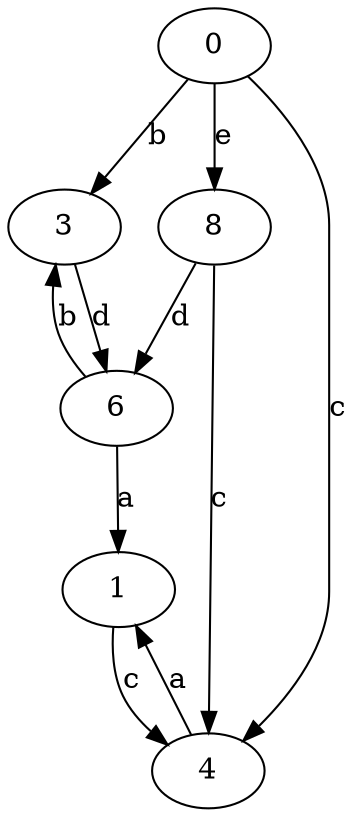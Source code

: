 strict digraph  {
0;
1;
3;
4;
6;
8;
0 -> 3  [label=b];
0 -> 4  [label=c];
0 -> 8  [label=e];
1 -> 4  [label=c];
3 -> 6  [label=d];
4 -> 1  [label=a];
6 -> 1  [label=a];
6 -> 3  [label=b];
8 -> 4  [label=c];
8 -> 6  [label=d];
}
